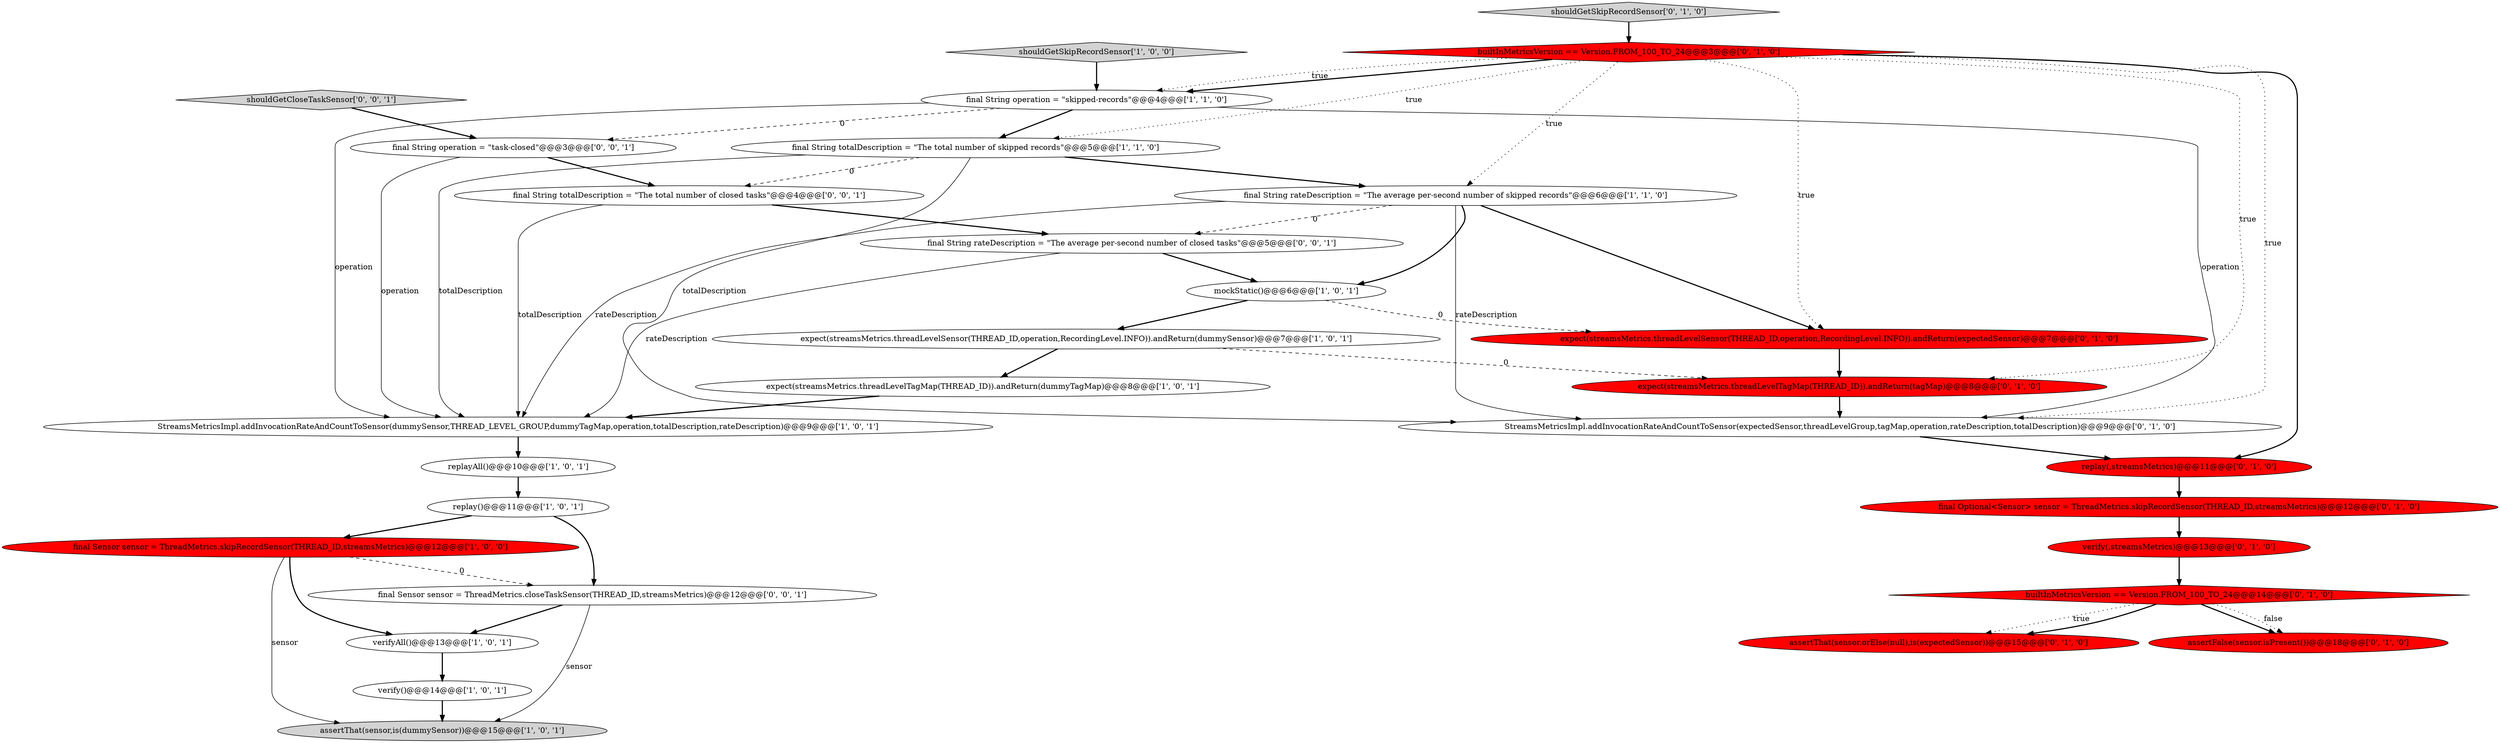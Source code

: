 digraph {
8 [style = filled, label = "final String totalDescription = \"The total number of skipped records\"@@@5@@@['1', '1', '0']", fillcolor = white, shape = ellipse image = "AAA0AAABBB1BBB"];
16 [style = filled, label = "assertThat(sensor.orElse(null),is(expectedSensor))@@@15@@@['0', '1', '0']", fillcolor = red, shape = ellipse image = "AAA1AAABBB2BBB"];
11 [style = filled, label = "verify()@@@14@@@['1', '0', '1']", fillcolor = white, shape = ellipse image = "AAA0AAABBB1BBB"];
25 [style = filled, label = "final String operation = \"task-closed\"@@@3@@@['0', '0', '1']", fillcolor = white, shape = ellipse image = "AAA0AAABBB3BBB"];
24 [style = filled, label = "builtInMetricsVersion == Version.FROM_100_TO_24@@@14@@@['0', '1', '0']", fillcolor = red, shape = diamond image = "AAA1AAABBB2BBB"];
27 [style = filled, label = "final Sensor sensor = ThreadMetrics.closeTaskSensor(THREAD_ID,streamsMetrics)@@@12@@@['0', '0', '1']", fillcolor = white, shape = ellipse image = "AAA0AAABBB3BBB"];
21 [style = filled, label = "assertFalse(sensor.isPresent())@@@18@@@['0', '1', '0']", fillcolor = red, shape = ellipse image = "AAA1AAABBB2BBB"];
6 [style = filled, label = "final Sensor sensor = ThreadMetrics.skipRecordSensor(THREAD_ID,streamsMetrics)@@@12@@@['1', '0', '0']", fillcolor = red, shape = ellipse image = "AAA1AAABBB1BBB"];
7 [style = filled, label = "expect(streamsMetrics.threadLevelSensor(THREAD_ID,operation,RecordingLevel.INFO)).andReturn(dummySensor)@@@7@@@['1', '0', '1']", fillcolor = white, shape = ellipse image = "AAA0AAABBB1BBB"];
19 [style = filled, label = "replay(,streamsMetrics)@@@11@@@['0', '1', '0']", fillcolor = red, shape = ellipse image = "AAA1AAABBB2BBB"];
15 [style = filled, label = "verify(,streamsMetrics)@@@13@@@['0', '1', '0']", fillcolor = red, shape = ellipse image = "AAA1AAABBB2BBB"];
28 [style = filled, label = "final String rateDescription = \"The average per-second number of closed tasks\"@@@5@@@['0', '0', '1']", fillcolor = white, shape = ellipse image = "AAA0AAABBB3BBB"];
1 [style = filled, label = "StreamsMetricsImpl.addInvocationRateAndCountToSensor(dummySensor,THREAD_LEVEL_GROUP,dummyTagMap,operation,totalDescription,rateDescription)@@@9@@@['1', '0', '1']", fillcolor = white, shape = ellipse image = "AAA0AAABBB1BBB"];
13 [style = filled, label = "shouldGetSkipRecordSensor['1', '0', '0']", fillcolor = lightgray, shape = diamond image = "AAA0AAABBB1BBB"];
9 [style = filled, label = "replayAll()@@@10@@@['1', '0', '1']", fillcolor = white, shape = ellipse image = "AAA0AAABBB1BBB"];
26 [style = filled, label = "final String totalDescription = \"The total number of closed tasks\"@@@4@@@['0', '0', '1']", fillcolor = white, shape = ellipse image = "AAA0AAABBB3BBB"];
2 [style = filled, label = "final String operation = \"skipped-records\"@@@4@@@['1', '1', '0']", fillcolor = white, shape = ellipse image = "AAA0AAABBB1BBB"];
20 [style = filled, label = "builtInMetricsVersion == Version.FROM_100_TO_24@@@3@@@['0', '1', '0']", fillcolor = red, shape = diamond image = "AAA1AAABBB2BBB"];
29 [style = filled, label = "shouldGetCloseTaskSensor['0', '0', '1']", fillcolor = lightgray, shape = diamond image = "AAA0AAABBB3BBB"];
4 [style = filled, label = "mockStatic()@@@6@@@['1', '0', '1']", fillcolor = white, shape = ellipse image = "AAA0AAABBB1BBB"];
10 [style = filled, label = "assertThat(sensor,is(dummySensor))@@@15@@@['1', '0', '1']", fillcolor = lightgray, shape = ellipse image = "AAA0AAABBB1BBB"];
18 [style = filled, label = "final Optional<Sensor> sensor = ThreadMetrics.skipRecordSensor(THREAD_ID,streamsMetrics)@@@12@@@['0', '1', '0']", fillcolor = red, shape = ellipse image = "AAA1AAABBB2BBB"];
3 [style = filled, label = "final String rateDescription = \"The average per-second number of skipped records\"@@@6@@@['1', '1', '0']", fillcolor = white, shape = ellipse image = "AAA0AAABBB1BBB"];
12 [style = filled, label = "expect(streamsMetrics.threadLevelTagMap(THREAD_ID)).andReturn(dummyTagMap)@@@8@@@['1', '0', '1']", fillcolor = white, shape = ellipse image = "AAA0AAABBB1BBB"];
17 [style = filled, label = "expect(streamsMetrics.threadLevelTagMap(THREAD_ID)).andReturn(tagMap)@@@8@@@['0', '1', '0']", fillcolor = red, shape = ellipse image = "AAA1AAABBB2BBB"];
14 [style = filled, label = "StreamsMetricsImpl.addInvocationRateAndCountToSensor(expectedSensor,threadLevelGroup,tagMap,operation,rateDescription,totalDescription)@@@9@@@['0', '1', '0']", fillcolor = white, shape = ellipse image = "AAA0AAABBB2BBB"];
22 [style = filled, label = "shouldGetSkipRecordSensor['0', '1', '0']", fillcolor = lightgray, shape = diamond image = "AAA0AAABBB2BBB"];
5 [style = filled, label = "replay()@@@11@@@['1', '0', '1']", fillcolor = white, shape = ellipse image = "AAA0AAABBB1BBB"];
0 [style = filled, label = "verifyAll()@@@13@@@['1', '0', '1']", fillcolor = white, shape = ellipse image = "AAA0AAABBB1BBB"];
23 [style = filled, label = "expect(streamsMetrics.threadLevelSensor(THREAD_ID,operation,RecordingLevel.INFO)).andReturn(expectedSensor)@@@7@@@['0', '1', '0']", fillcolor = red, shape = ellipse image = "AAA1AAABBB2BBB"];
19->18 [style = bold, label=""];
3->28 [style = dashed, label="0"];
2->14 [style = solid, label="operation"];
27->0 [style = bold, label=""];
7->12 [style = bold, label=""];
7->17 [style = dashed, label="0"];
20->17 [style = dotted, label="true"];
20->8 [style = dotted, label="true"];
3->14 [style = solid, label="rateDescription"];
8->3 [style = bold, label=""];
18->15 [style = bold, label=""];
20->14 [style = dotted, label="true"];
0->11 [style = bold, label=""];
29->25 [style = bold, label=""];
14->19 [style = bold, label=""];
28->1 [style = solid, label="rateDescription"];
6->0 [style = bold, label=""];
2->1 [style = solid, label="operation"];
12->1 [style = bold, label=""];
3->4 [style = bold, label=""];
24->16 [style = dotted, label="true"];
4->7 [style = bold, label=""];
1->9 [style = bold, label=""];
3->1 [style = solid, label="rateDescription"];
20->2 [style = bold, label=""];
24->16 [style = bold, label=""];
3->23 [style = bold, label=""];
28->4 [style = bold, label=""];
5->6 [style = bold, label=""];
22->20 [style = bold, label=""];
24->21 [style = bold, label=""];
17->14 [style = bold, label=""];
11->10 [style = bold, label=""];
25->1 [style = solid, label="operation"];
6->27 [style = dashed, label="0"];
15->24 [style = bold, label=""];
25->26 [style = bold, label=""];
20->23 [style = dotted, label="true"];
27->10 [style = solid, label="sensor"];
2->25 [style = dashed, label="0"];
6->10 [style = solid, label="sensor"];
9->5 [style = bold, label=""];
20->3 [style = dotted, label="true"];
20->2 [style = dotted, label="true"];
23->17 [style = bold, label=""];
26->28 [style = bold, label=""];
5->27 [style = bold, label=""];
26->1 [style = solid, label="totalDescription"];
20->19 [style = bold, label=""];
8->14 [style = solid, label="totalDescription"];
8->1 [style = solid, label="totalDescription"];
4->23 [style = dashed, label="0"];
24->21 [style = dotted, label="false"];
2->8 [style = bold, label=""];
13->2 [style = bold, label=""];
8->26 [style = dashed, label="0"];
}
